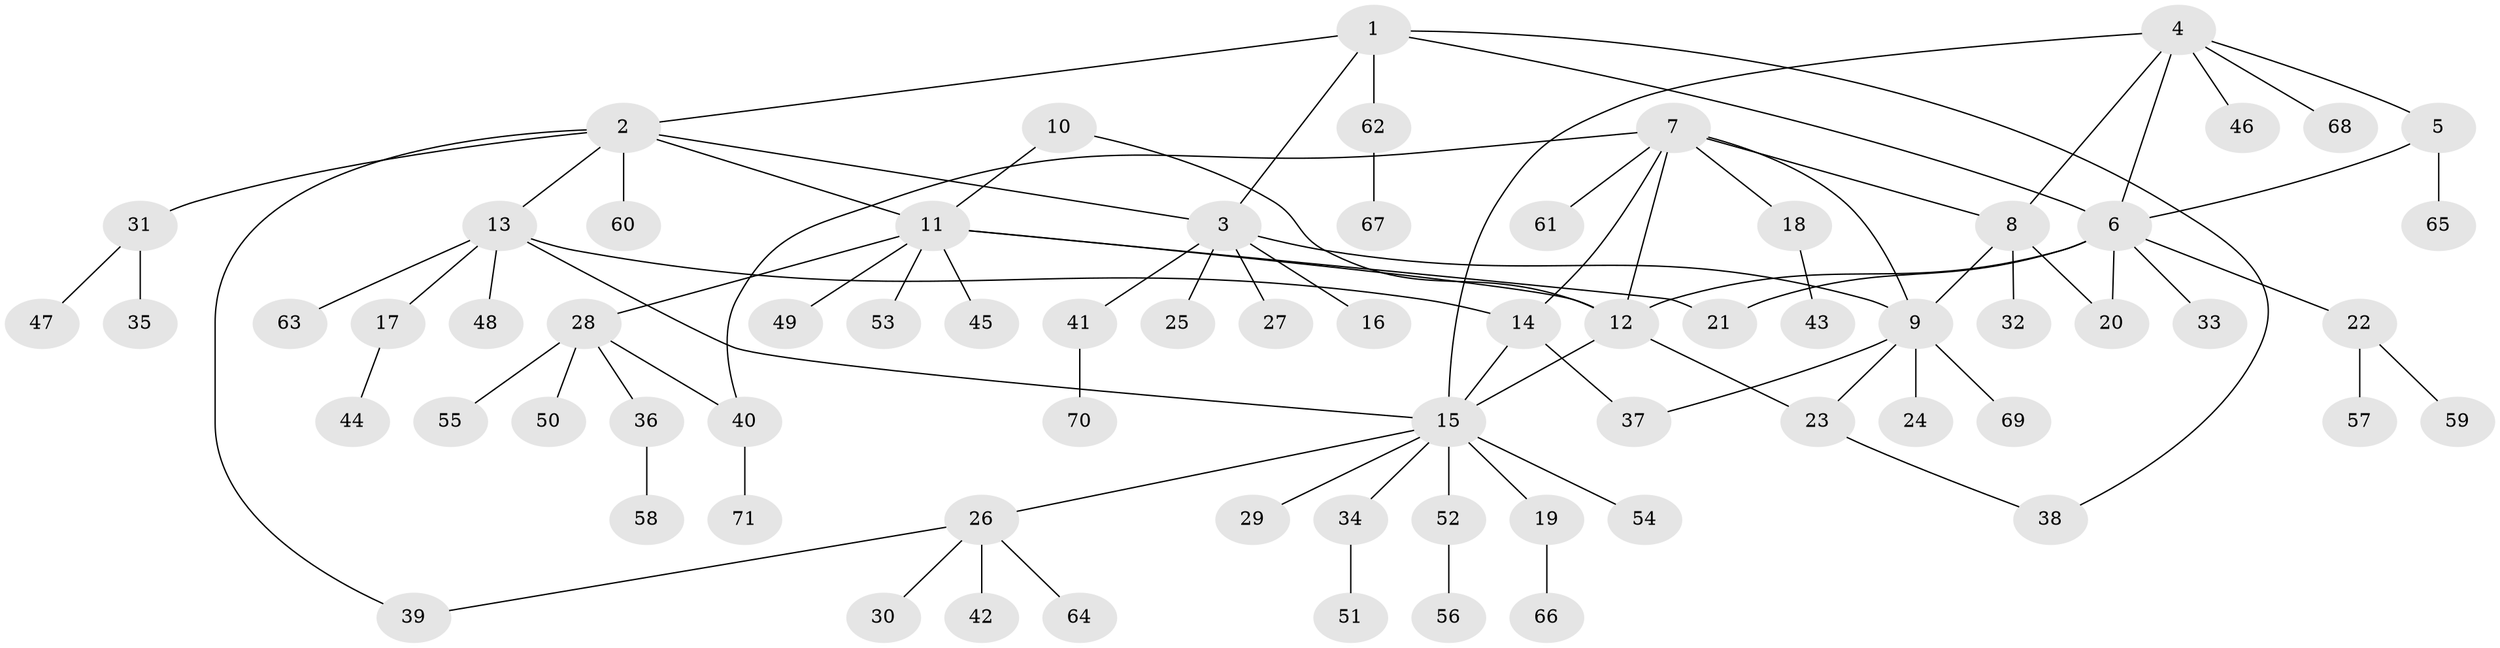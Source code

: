 // Generated by graph-tools (version 1.1) at 2025/26/03/09/25 03:26:47]
// undirected, 71 vertices, 88 edges
graph export_dot {
graph [start="1"]
  node [color=gray90,style=filled];
  1;
  2;
  3;
  4;
  5;
  6;
  7;
  8;
  9;
  10;
  11;
  12;
  13;
  14;
  15;
  16;
  17;
  18;
  19;
  20;
  21;
  22;
  23;
  24;
  25;
  26;
  27;
  28;
  29;
  30;
  31;
  32;
  33;
  34;
  35;
  36;
  37;
  38;
  39;
  40;
  41;
  42;
  43;
  44;
  45;
  46;
  47;
  48;
  49;
  50;
  51;
  52;
  53;
  54;
  55;
  56;
  57;
  58;
  59;
  60;
  61;
  62;
  63;
  64;
  65;
  66;
  67;
  68;
  69;
  70;
  71;
  1 -- 2;
  1 -- 3;
  1 -- 6;
  1 -- 38;
  1 -- 62;
  2 -- 3;
  2 -- 11;
  2 -- 13;
  2 -- 31;
  2 -- 39;
  2 -- 60;
  3 -- 9;
  3 -- 16;
  3 -- 25;
  3 -- 27;
  3 -- 41;
  4 -- 5;
  4 -- 6;
  4 -- 8;
  4 -- 15;
  4 -- 46;
  4 -- 68;
  5 -- 6;
  5 -- 65;
  6 -- 12;
  6 -- 20;
  6 -- 21;
  6 -- 22;
  6 -- 33;
  7 -- 8;
  7 -- 9;
  7 -- 12;
  7 -- 14;
  7 -- 18;
  7 -- 40;
  7 -- 61;
  8 -- 9;
  8 -- 20;
  8 -- 32;
  9 -- 23;
  9 -- 24;
  9 -- 37;
  9 -- 69;
  10 -- 11;
  10 -- 12;
  11 -- 12;
  11 -- 21;
  11 -- 28;
  11 -- 45;
  11 -- 49;
  11 -- 53;
  12 -- 15;
  12 -- 23;
  13 -- 14;
  13 -- 15;
  13 -- 17;
  13 -- 48;
  13 -- 63;
  14 -- 15;
  14 -- 37;
  15 -- 19;
  15 -- 26;
  15 -- 29;
  15 -- 34;
  15 -- 52;
  15 -- 54;
  17 -- 44;
  18 -- 43;
  19 -- 66;
  22 -- 57;
  22 -- 59;
  23 -- 38;
  26 -- 30;
  26 -- 39;
  26 -- 42;
  26 -- 64;
  28 -- 36;
  28 -- 40;
  28 -- 50;
  28 -- 55;
  31 -- 35;
  31 -- 47;
  34 -- 51;
  36 -- 58;
  40 -- 71;
  41 -- 70;
  52 -- 56;
  62 -- 67;
}
